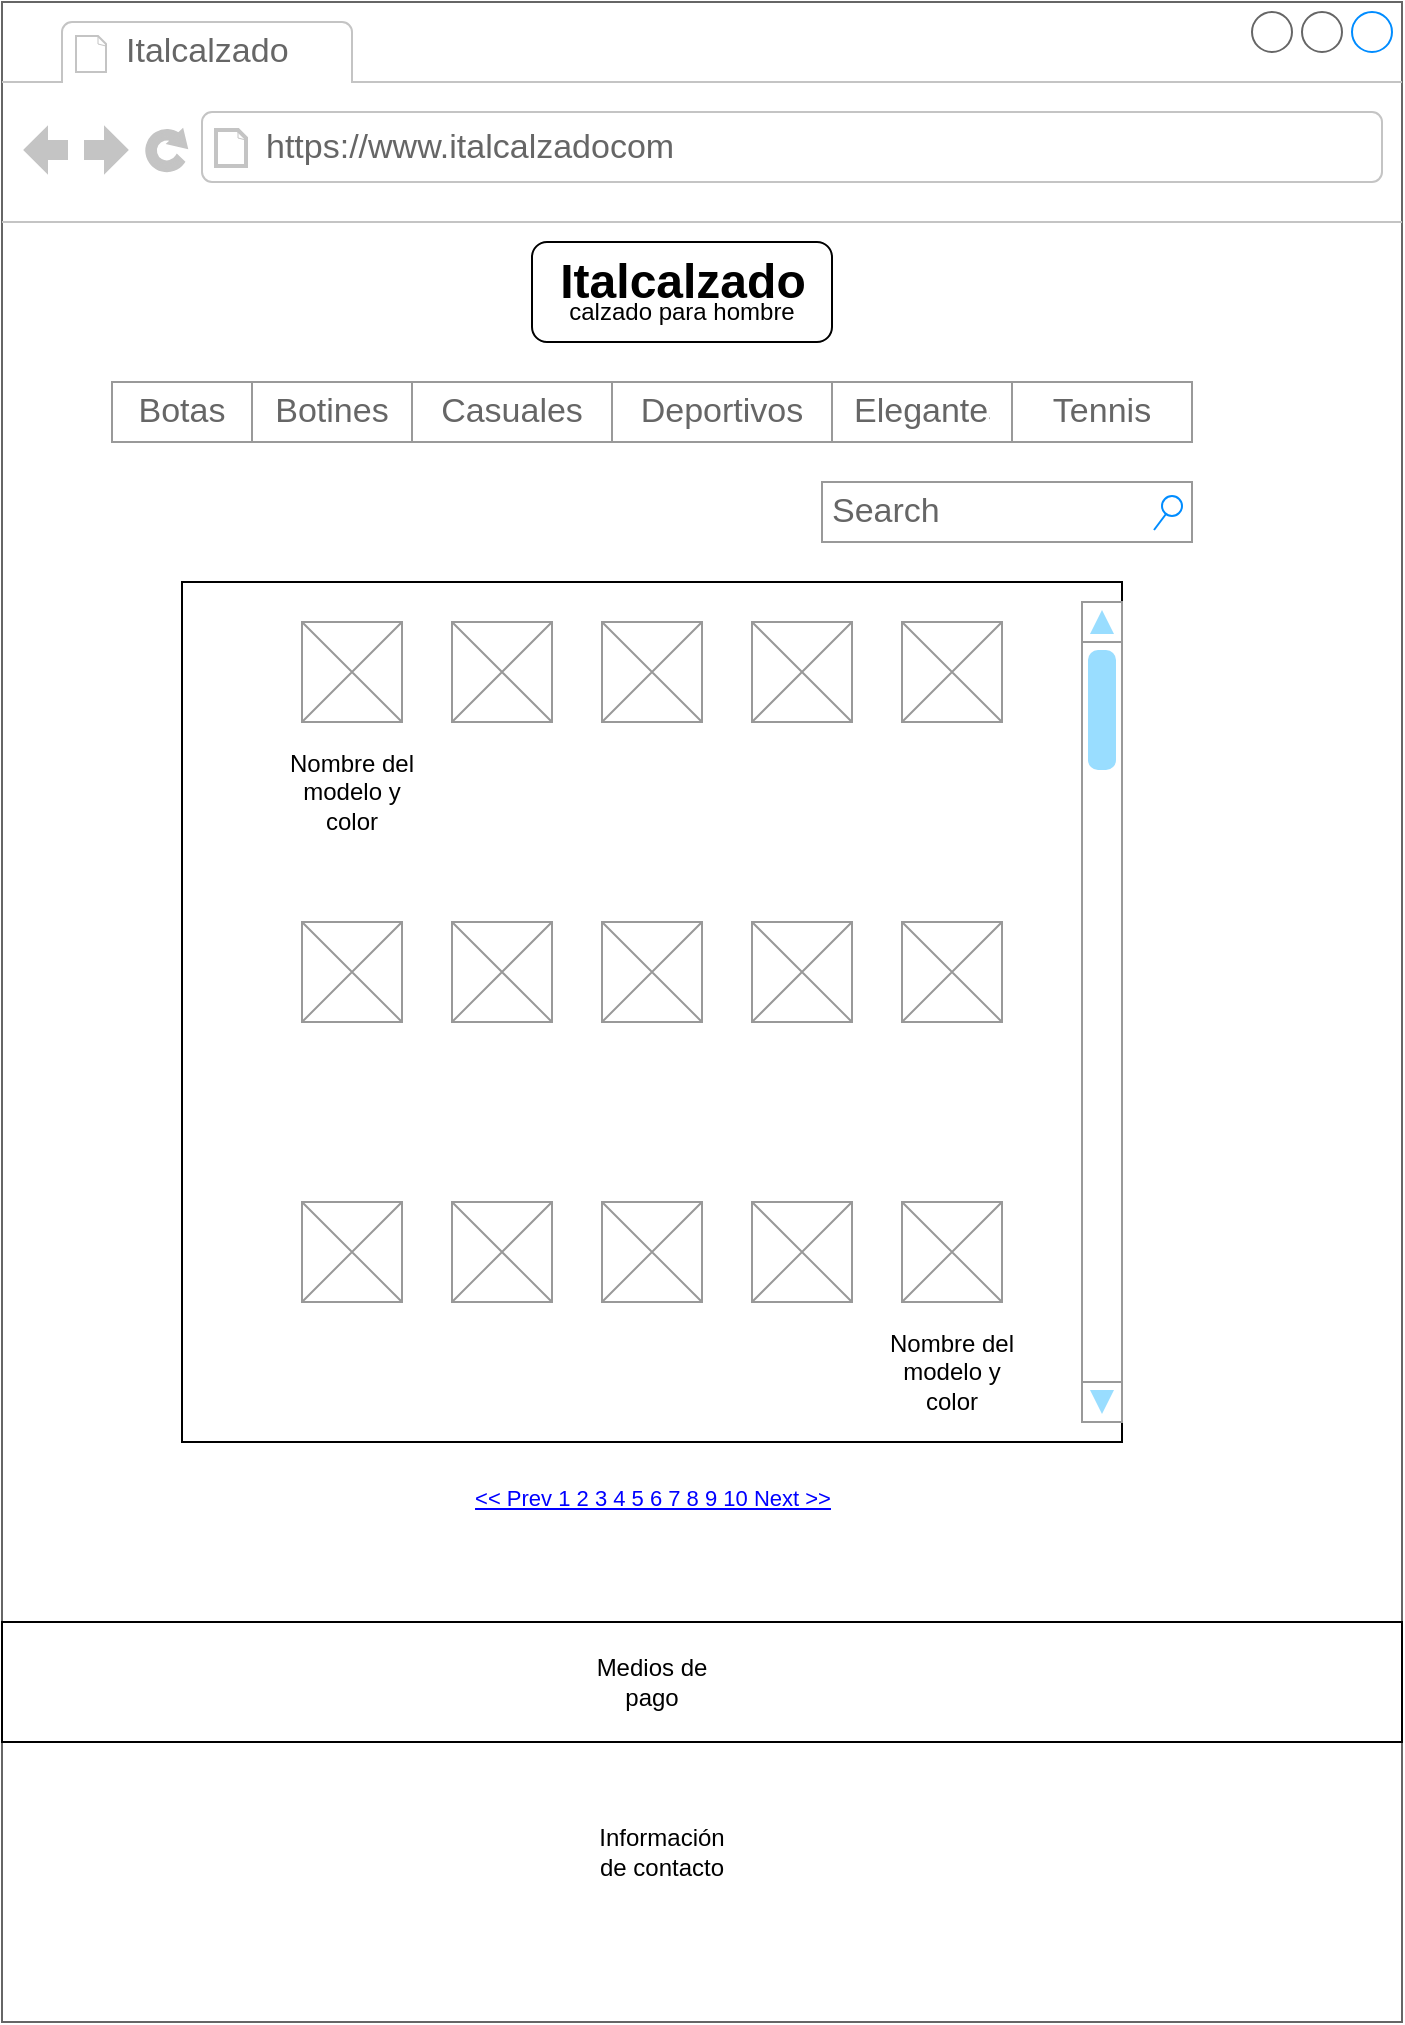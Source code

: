 <mxfile>
    <diagram id="G9udAKrncGJkC5eZ8HWG" name="Página-1">
        <mxGraphModel dx="1396" dy="616" grid="1" gridSize="10" guides="1" tooltips="1" connect="1" arrows="1" fold="1" page="1" pageScale="1" pageWidth="827" pageHeight="1169" math="0" shadow="0">
            <root>
                <mxCell id="0"/>
                <mxCell id="1" parent="0"/>
                <mxCell id="4" value="" style="strokeWidth=1;shadow=0;dashed=0;align=center;html=1;shape=mxgraph.mockup.containers.browserWindow;rSize=0;strokeColor=#666666;strokeColor2=#008cff;strokeColor3=#c4c4c4;mainText=,;recursiveResize=0;" vertex="1" parent="1">
                    <mxGeometry x="40" y="50" width="700" height="1010" as="geometry"/>
                </mxCell>
                <mxCell id="5" value="Italcalzado" style="strokeWidth=1;shadow=0;dashed=0;align=center;html=1;shape=mxgraph.mockup.containers.anchor;fontSize=17;fontColor=#666666;align=left;whiteSpace=wrap;" vertex="1" parent="4">
                    <mxGeometry x="60" y="12" width="110" height="26" as="geometry"/>
                </mxCell>
                <mxCell id="6" value="https://www.italcalzadocom" style="strokeWidth=1;shadow=0;dashed=0;align=center;html=1;shape=mxgraph.mockup.containers.anchor;rSize=0;fontSize=17;fontColor=#666666;align=left;" vertex="1" parent="4">
                    <mxGeometry x="130" y="60" width="250" height="26" as="geometry"/>
                </mxCell>
                <mxCell id="12" value="" style="swimlane;shape=mxgraph.bootstrap.anchor;strokeColor=#999999;fillColor=#ffffff;fontColor=#666666;childLayout=stackLayout;horizontal=0;startSize=0;horizontalStack=1;resizeParent=1;resizeParentMax=0;resizeLast=0;collapsible=0;marginBottom=0;whiteSpace=wrap;html=1;" vertex="1" parent="4">
                    <mxGeometry x="55" y="190" width="540" height="30" as="geometry"/>
                </mxCell>
                <mxCell id="13" value="Botas" style="text;strokeColor=inherit;align=center;verticalAlign=middle;spacingLeft=10;spacingRight=10;overflow=hidden;points=[[0,0.5],[1,0.5]];portConstraint=eastwest;rotatable=0;whiteSpace=wrap;html=1;fillColor=inherit;fontColor=inherit;fontSize=17;labelBackgroundColor=light-dark(#FFFFFF,#3333FF);" vertex="1" parent="12">
                    <mxGeometry width="70" height="30" as="geometry"/>
                </mxCell>
                <mxCell id="14" value="Botines" style="text;strokeColor=inherit;align=center;verticalAlign=middle;spacingLeft=10;spacingRight=10;overflow=hidden;points=[[0,0.5],[1,0.5]];portConstraint=eastwest;rotatable=0;whiteSpace=wrap;html=1;fillColor=inherit;fontColor=inherit;fontSize=17;" vertex="1" parent="12">
                    <mxGeometry x="70" width="80" height="30" as="geometry"/>
                </mxCell>
                <mxCell id="15" value="Casuales" style="text;strokeColor=inherit;align=center;verticalAlign=middle;spacingLeft=10;spacingRight=10;overflow=hidden;points=[[0,0.5],[1,0.5]];portConstraint=eastwest;rotatable=0;whiteSpace=wrap;html=1;fillColor=inherit;fontColor=inherit;fontSize=17;" vertex="1" parent="12">
                    <mxGeometry x="150" width="100" height="30" as="geometry"/>
                </mxCell>
                <mxCell id="16" value="Deportivos" style="text;strokeColor=inherit;align=center;verticalAlign=middle;spacingLeft=10;spacingRight=10;overflow=hidden;points=[[0,0.5],[1,0.5]];portConstraint=eastwest;rotatable=0;whiteSpace=wrap;html=1;fillColor=inherit;fontColor=inherit;fontSize=17;" vertex="1" parent="12">
                    <mxGeometry x="250" width="110" height="30" as="geometry"/>
                </mxCell>
                <mxCell id="17" value="Elegantes" style="text;strokeColor=inherit;align=center;verticalAlign=middle;spacingLeft=10;spacingRight=10;overflow=hidden;points=[[0,0.5],[1,0.5]];portConstraint=eastwest;rotatable=0;whiteSpace=wrap;html=1;fillColor=inherit;fontColor=inherit;fontSize=17;" vertex="1" parent="12">
                    <mxGeometry x="360" width="90" height="30" as="geometry"/>
                </mxCell>
                <mxCell id="18" value="Tennis" style="text;strokeColor=inherit;align=center;verticalAlign=middle;spacingLeft=10;spacingRight=10;overflow=hidden;points=[[0,0.5],[1,0.5]];portConstraint=eastwest;rotatable=0;whiteSpace=wrap;html=1;fillColor=inherit;fontColor=inherit;fontSize=17;" vertex="1" parent="12">
                    <mxGeometry x="450" width="90" height="30" as="geometry"/>
                </mxCell>
                <mxCell id="19" value="Search" style="strokeWidth=1;shadow=0;dashed=0;align=center;html=1;shape=mxgraph.mockup.forms.searchBox;strokeColor=#999999;mainText=;strokeColor2=#008cff;fontColor=#666666;fontSize=17;align=left;spacingLeft=3;whiteSpace=wrap;" vertex="1" parent="4">
                    <mxGeometry x="410" y="240" width="185" height="30" as="geometry"/>
                </mxCell>
                <mxCell id="28" value="" style="rounded=1;whiteSpace=wrap;html=1;" vertex="1" parent="4">
                    <mxGeometry x="265" y="120" width="150" height="50" as="geometry"/>
                </mxCell>
                <mxCell id="29" value="Italcalzado" style="text;strokeColor=none;fillColor=none;html=1;fontSize=24;fontStyle=1;verticalAlign=middle;align=center;" vertex="1" parent="4">
                    <mxGeometry x="290" y="120" width="100" height="40" as="geometry"/>
                </mxCell>
                <mxCell id="31" value="calzado para hombre" style="text;html=1;align=center;verticalAlign=middle;whiteSpace=wrap;rounded=0;" vertex="1" parent="4">
                    <mxGeometry x="280" y="140" width="120" height="30" as="geometry"/>
                </mxCell>
                <mxCell id="32" value="&amp;lt;&amp;lt; Prev 1 2 3 4 5 6 7 8 9 10 Next &amp;gt;&amp;gt;" style="strokeWidth=1;shadow=0;dashed=0;align=center;html=1;shape=mxgraph.mockup.navigation.pagination;linkText=;fontSize=11;fontColor=#0000ff;fontStyle=4;" vertex="1" parent="4">
                    <mxGeometry x="190" y="740" width="270" height="15" as="geometry"/>
                </mxCell>
                <mxCell id="90" value="" style="rounded=0;whiteSpace=wrap;html=1;" vertex="1" parent="4">
                    <mxGeometry y="810" width="700" height="60" as="geometry"/>
                </mxCell>
                <mxCell id="92" value="Medios de pago" style="text;html=1;align=center;verticalAlign=middle;whiteSpace=wrap;rounded=0;" vertex="1" parent="4">
                    <mxGeometry x="290" y="825" width="70" height="30" as="geometry"/>
                </mxCell>
                <mxCell id="128" value="Información de contacto" style="text;html=1;align=center;verticalAlign=middle;whiteSpace=wrap;rounded=0;" vertex="1" parent="4">
                    <mxGeometry x="290" y="910" width="80" height="30" as="geometry"/>
                </mxCell>
                <mxCell id="47" value="" style="rounded=0;whiteSpace=wrap;html=1;" vertex="1" parent="1">
                    <mxGeometry x="130" y="340" width="470" height="430" as="geometry"/>
                </mxCell>
                <mxCell id="67" value="" style="verticalLabelPosition=bottom;shadow=0;dashed=0;align=center;html=1;verticalAlign=top;strokeWidth=1;shape=mxgraph.mockup.graphics.simpleIcon;strokeColor=#999999;fillColor=#ffffff;" vertex="1" parent="1">
                    <mxGeometry x="265" y="360" width="50" height="50" as="geometry"/>
                </mxCell>
                <mxCell id="68" value="" style="verticalLabelPosition=bottom;shadow=0;dashed=0;align=center;html=1;verticalAlign=top;strokeWidth=1;shape=mxgraph.mockup.graphics.simpleIcon;strokeColor=#999999;fillColor=#ffffff;" vertex="1" parent="1">
                    <mxGeometry x="340" y="360" width="50" height="50" as="geometry"/>
                </mxCell>
                <mxCell id="69" value="" style="verticalLabelPosition=bottom;shadow=0;dashed=0;align=center;html=1;verticalAlign=top;strokeWidth=1;shape=mxgraph.mockup.graphics.simpleIcon;strokeColor=#999999;fillColor=#ffffff;" vertex="1" parent="1">
                    <mxGeometry x="415" y="360" width="50" height="50" as="geometry"/>
                </mxCell>
                <mxCell id="70" value="" style="verticalLabelPosition=bottom;shadow=0;dashed=0;align=center;html=1;verticalAlign=top;strokeWidth=1;shape=mxgraph.mockup.graphics.simpleIcon;strokeColor=#999999;fillColor=#ffffff;" vertex="1" parent="1">
                    <mxGeometry x="265" y="510" width="50" height="50" as="geometry"/>
                </mxCell>
                <mxCell id="71" value="" style="verticalLabelPosition=bottom;shadow=0;dashed=0;align=center;html=1;verticalAlign=top;strokeWidth=1;shape=mxgraph.mockup.graphics.simpleIcon;strokeColor=#999999;fillColor=#ffffff;" vertex="1" parent="1">
                    <mxGeometry x="340" y="510" width="50" height="50" as="geometry"/>
                </mxCell>
                <mxCell id="72" value="" style="verticalLabelPosition=bottom;shadow=0;dashed=0;align=center;html=1;verticalAlign=top;strokeWidth=1;shape=mxgraph.mockup.graphics.simpleIcon;strokeColor=#999999;fillColor=#ffffff;" vertex="1" parent="1">
                    <mxGeometry x="415" y="510" width="50" height="50" as="geometry"/>
                </mxCell>
                <mxCell id="73" value="" style="verticalLabelPosition=bottom;shadow=0;dashed=0;align=center;html=1;verticalAlign=top;strokeWidth=1;shape=mxgraph.mockup.graphics.simpleIcon;strokeColor=#999999;fillColor=#ffffff;" vertex="1" parent="1">
                    <mxGeometry x="265" y="650" width="50" height="50" as="geometry"/>
                </mxCell>
                <mxCell id="74" value="" style="verticalLabelPosition=bottom;shadow=0;dashed=0;align=center;html=1;verticalAlign=top;strokeWidth=1;shape=mxgraph.mockup.graphics.simpleIcon;strokeColor=#999999;fillColor=#ffffff;" vertex="1" parent="1">
                    <mxGeometry x="340" y="650" width="50" height="50" as="geometry"/>
                </mxCell>
                <mxCell id="75" value="" style="verticalLabelPosition=bottom;shadow=0;dashed=0;align=center;html=1;verticalAlign=top;strokeWidth=1;shape=mxgraph.mockup.graphics.simpleIcon;strokeColor=#999999;fillColor=#ffffff;" vertex="1" parent="1">
                    <mxGeometry x="415" y="650" width="50" height="50" as="geometry"/>
                </mxCell>
                <mxCell id="76" value="" style="verticalLabelPosition=bottom;shadow=0;dashed=0;align=center;html=1;verticalAlign=top;strokeWidth=1;shape=mxgraph.mockup.graphics.simpleIcon;strokeColor=#999999;" vertex="1" parent="1">
                    <mxGeometry x="190" y="360" width="50" height="50" as="geometry"/>
                </mxCell>
                <mxCell id="77" value="" style="verticalLabelPosition=bottom;shadow=0;dashed=0;align=center;html=1;verticalAlign=top;strokeWidth=1;shape=mxgraph.mockup.graphics.simpleIcon;strokeColor=#999999;" vertex="1" parent="1">
                    <mxGeometry x="190" y="510" width="50" height="50" as="geometry"/>
                </mxCell>
                <mxCell id="78" value="" style="verticalLabelPosition=bottom;shadow=0;dashed=0;align=center;html=1;verticalAlign=top;strokeWidth=1;shape=mxgraph.mockup.graphics.simpleIcon;strokeColor=#999999;" vertex="1" parent="1">
                    <mxGeometry x="190" y="650" width="50" height="50" as="geometry"/>
                </mxCell>
                <mxCell id="79" value="" style="verticalLabelPosition=bottom;shadow=0;dashed=0;align=center;html=1;verticalAlign=top;strokeWidth=1;shape=mxgraph.mockup.graphics.simpleIcon;strokeColor=#999999;" vertex="1" parent="1">
                    <mxGeometry x="490" y="360" width="50" height="50" as="geometry"/>
                </mxCell>
                <mxCell id="80" value="" style="verticalLabelPosition=bottom;shadow=0;dashed=0;align=center;html=1;verticalAlign=top;strokeWidth=1;shape=mxgraph.mockup.graphics.simpleIcon;strokeColor=#999999;" vertex="1" parent="1">
                    <mxGeometry x="490" y="510" width="50" height="50" as="geometry"/>
                </mxCell>
                <mxCell id="81" value="" style="verticalLabelPosition=bottom;shadow=0;dashed=0;align=center;html=1;verticalAlign=top;strokeWidth=1;shape=mxgraph.mockup.graphics.simpleIcon;strokeColor=#999999;" vertex="1" parent="1">
                    <mxGeometry x="490" y="650" width="50" height="50" as="geometry"/>
                </mxCell>
                <mxCell id="86" value="Nombre del modelo y color" style="text;html=1;align=center;verticalAlign=middle;whiteSpace=wrap;rounded=0;" vertex="1" parent="1">
                    <mxGeometry x="180" y="430" width="70" height="30" as="geometry"/>
                </mxCell>
                <mxCell id="87" value="Nombre del modelo y color" style="text;html=1;align=center;verticalAlign=middle;whiteSpace=wrap;rounded=0;" vertex="1" parent="1">
                    <mxGeometry x="480" y="720" width="70" height="30" as="geometry"/>
                </mxCell>
                <mxCell id="129" value="" style="verticalLabelPosition=bottom;shadow=0;dashed=0;align=center;html=1;verticalAlign=top;strokeWidth=1;shape=mxgraph.mockup.navigation.scrollBar;strokeColor=#999999;barPos=98.707;fillColor2=#99ddff;strokeColor2=none;direction=north;" vertex="1" parent="1">
                    <mxGeometry x="580" y="350" width="20" height="410" as="geometry"/>
                </mxCell>
            </root>
        </mxGraphModel>
    </diagram>
</mxfile>